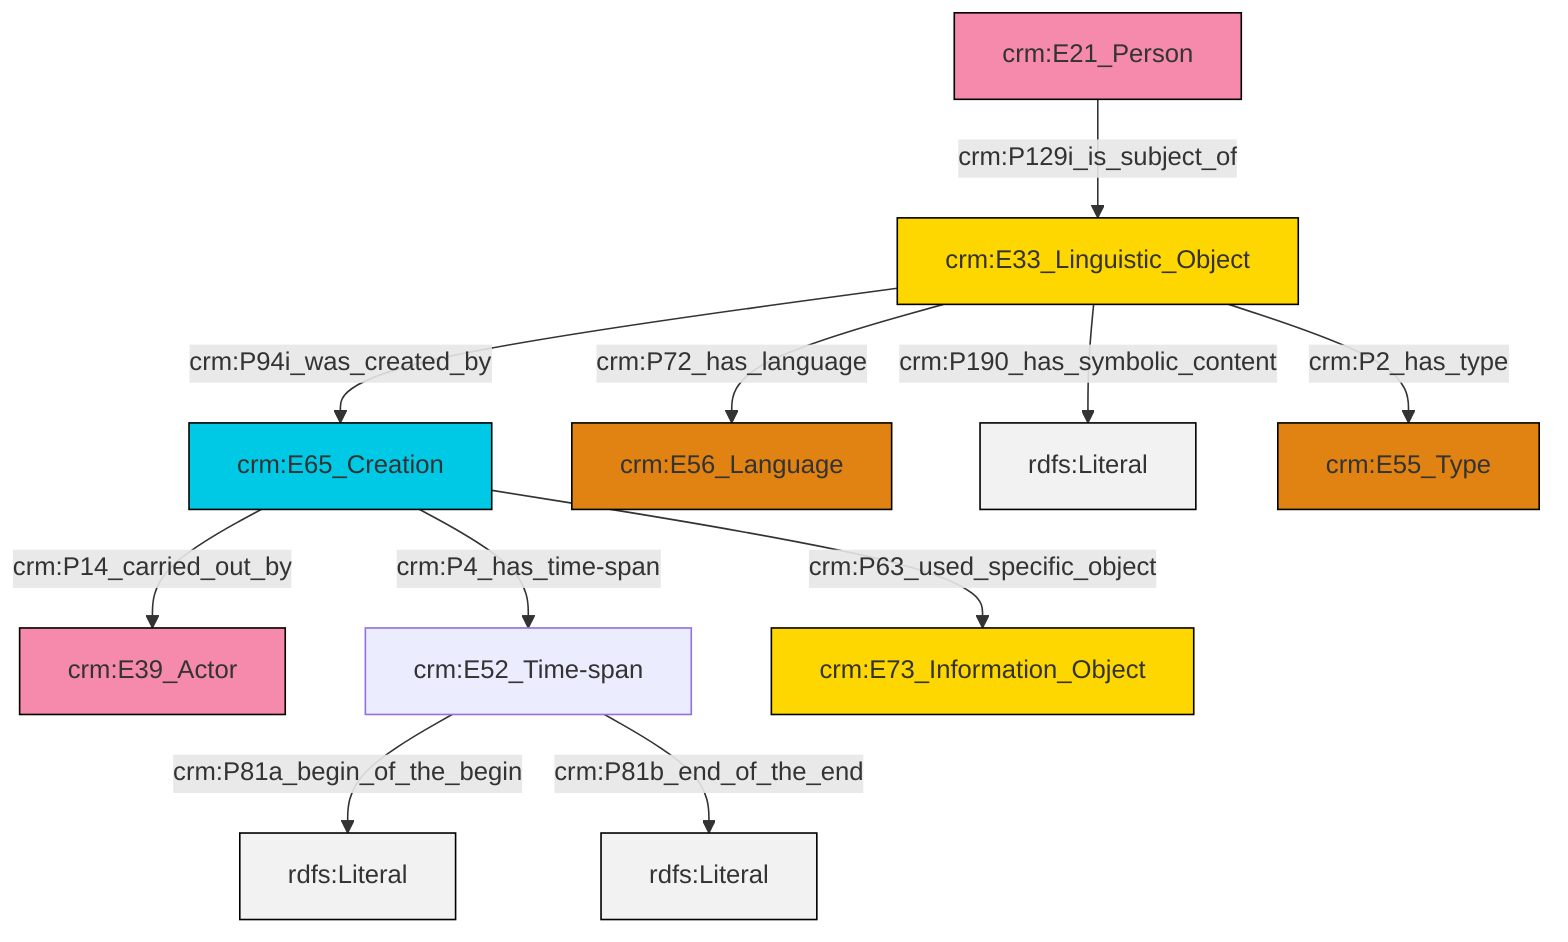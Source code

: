 graph TD
classDef Literal fill:#f2f2f2,stroke:#000000;
classDef CRM_Entity fill:#FFFFFF,stroke:#000000;
classDef Temporal_Entity fill:#00C9E6, stroke:#000000;
classDef Type fill:#E18312, stroke:#000000;
classDef Time-Span fill:#2C9C91, stroke:#000000;
classDef Appellation fill:#FFEB7F, stroke:#000000;
classDef Place fill:#008836, stroke:#000000;
classDef Persistent_Item fill:#B266B2, stroke:#000000;
classDef Conceptual_Object fill:#FFD700, stroke:#000000;
classDef Physical_Thing fill:#D2B48C, stroke:#000000;
classDef Actor fill:#f58aad, stroke:#000000;
classDef PC_Classes fill:#4ce600, stroke:#000000;
classDef Multi fill:#cccccc,stroke:#000000;

0["crm:E65_Creation"]:::Temporal_Entity -->|crm:P14_carried_out_by| 1["crm:E39_Actor"]:::Actor
2["crm:E52_Time-span"]:::Default -->|crm:P81a_begin_of_the_begin| 3[rdfs:Literal]:::Literal
4["crm:E33_Linguistic_Object"]:::Conceptual_Object -->|crm:P72_has_language| 5["crm:E56_Language"]:::Type
2["crm:E52_Time-span"]:::Default -->|crm:P81b_end_of_the_end| 6[rdfs:Literal]:::Literal
4["crm:E33_Linguistic_Object"]:::Conceptual_Object -->|crm:P190_has_symbolic_content| 7[rdfs:Literal]:::Literal
4["crm:E33_Linguistic_Object"]:::Conceptual_Object -->|crm:P94i_was_created_by| 0["crm:E65_Creation"]:::Temporal_Entity
0["crm:E65_Creation"]:::Temporal_Entity -->|crm:P63_used_specific_object| 8["crm:E73_Information_Object"]:::Conceptual_Object
4["crm:E33_Linguistic_Object"]:::Conceptual_Object -->|crm:P2_has_type| 13["crm:E55_Type"]:::Type
0["crm:E65_Creation"]:::Temporal_Entity -->|crm:P4_has_time-span| 2["crm:E52_Time-span"]:::Default
15["crm:E21_Person"]:::Actor -->|crm:P129i_is_subject_of| 4["crm:E33_Linguistic_Object"]:::Conceptual_Object